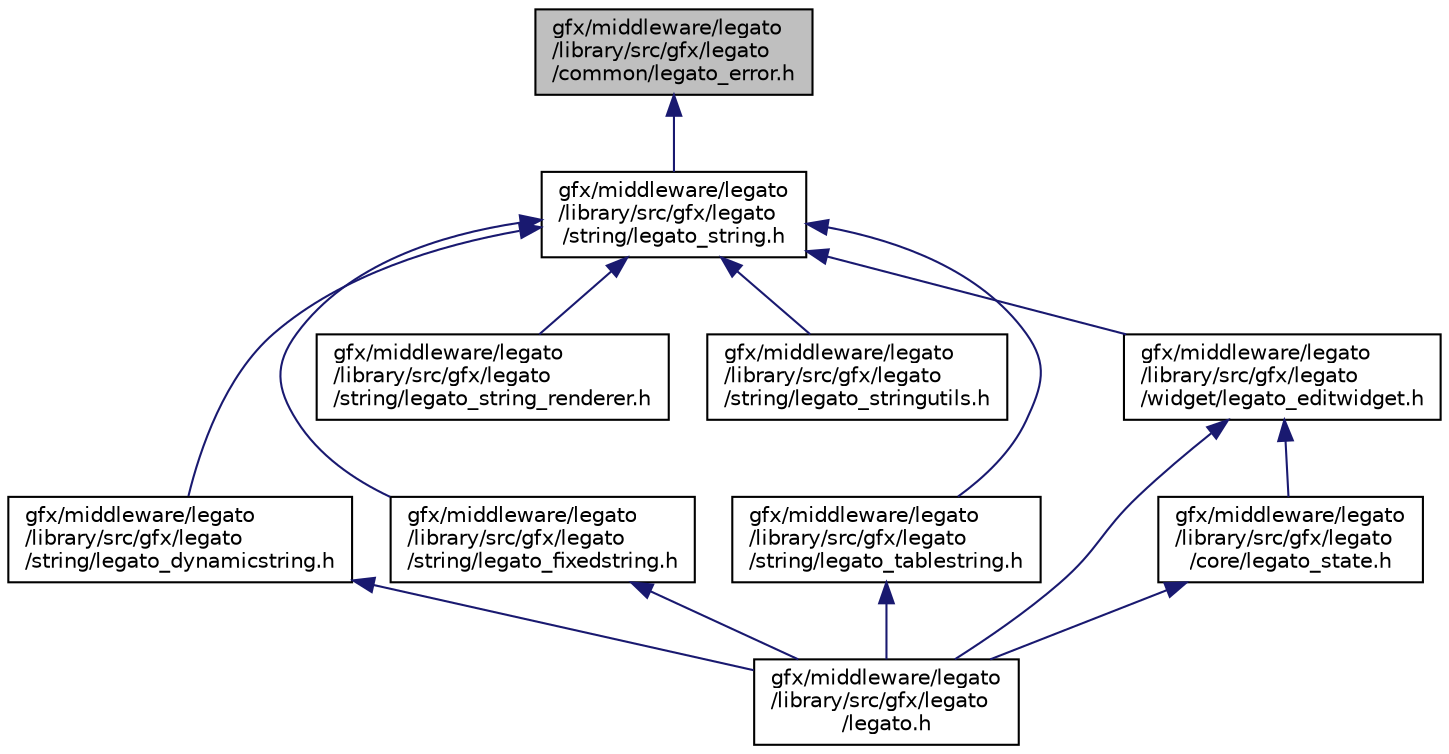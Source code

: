 digraph "gfx/middleware/legato/library/src/gfx/legato/common/legato_error.h"
{
 // LATEX_PDF_SIZE
  edge [fontname="Helvetica",fontsize="10",labelfontname="Helvetica",labelfontsize="10"];
  node [fontname="Helvetica",fontsize="10",shape=record];
  Node1 [label="gfx/middleware/legato\l/library/src/gfx/legato\l/common/legato_error.h",height=0.2,width=0.4,color="black", fillcolor="grey75", style="filled", fontcolor="black",tooltip="Error functions, macros and definitions."];
  Node1 -> Node2 [dir="back",color="midnightblue",fontsize="10",style="solid",fontname="Helvetica"];
  Node2 [label="gfx/middleware/legato\l/library/src/gfx/legato\l/string/legato_string.h",height=0.2,width=0.4,color="black", fillcolor="white", style="filled",URL="$legato__string_8h.html",tooltip="Fixed string functions and definitions."];
  Node2 -> Node3 [dir="back",color="midnightblue",fontsize="10",style="solid",fontname="Helvetica"];
  Node3 [label="gfx/middleware/legato\l/library/src/gfx/legato\l/string/legato_dynamicstring.h",height=0.2,width=0.4,color="black", fillcolor="white", style="filled",URL="$legato__dynamicstring_8h.html",tooltip="Dynamic string functions and definitions."];
  Node3 -> Node4 [dir="back",color="midnightblue",fontsize="10",style="solid",fontname="Helvetica"];
  Node4 [label="gfx/middleware/legato\l/library/src/gfx/legato\l/legato.h",height=0.2,width=0.4,color="black", fillcolor="white", style="filled",URL="$legato_8h.html",tooltip="The header file joins all header files used in the graphics object library."];
  Node2 -> Node5 [dir="back",color="midnightblue",fontsize="10",style="solid",fontname="Helvetica"];
  Node5 [label="gfx/middleware/legato\l/library/src/gfx/legato\l/string/legato_fixedstring.h",height=0.2,width=0.4,color="black", fillcolor="white", style="filled",URL="$legato__fixedstring_8h.html",tooltip="Fixed string functions and definitions."];
  Node5 -> Node4 [dir="back",color="midnightblue",fontsize="10",style="solid",fontname="Helvetica"];
  Node2 -> Node6 [dir="back",color="midnightblue",fontsize="10",style="solid",fontname="Helvetica"];
  Node6 [label="gfx/middleware/legato\l/library/src/gfx/legato\l/string/legato_string_renderer.h",height=0.2,width=0.4,color="black", fillcolor="white", style="filled",URL="$legato__string__renderer_8h.html",tooltip="String Renderer."];
  Node2 -> Node7 [dir="back",color="midnightblue",fontsize="10",style="solid",fontname="Helvetica"];
  Node7 [label="gfx/middleware/legato\l/library/src/gfx/legato\l/string/legato_stringutils.h",height=0.2,width=0.4,color="black", fillcolor="white", style="filled",URL="$legato__stringutils_8h.html",tooltip="String utility functions and definitions."];
  Node2 -> Node8 [dir="back",color="midnightblue",fontsize="10",style="solid",fontname="Helvetica"];
  Node8 [label="gfx/middleware/legato\l/library/src/gfx/legato\l/string/legato_tablestring.h",height=0.2,width=0.4,color="black", fillcolor="white", style="filled",URL="$legato__tablestring_8h_source.html",tooltip=" "];
  Node8 -> Node4 [dir="back",color="midnightblue",fontsize="10",style="solid",fontname="Helvetica"];
  Node2 -> Node9 [dir="back",color="midnightblue",fontsize="10",style="solid",fontname="Helvetica"];
  Node9 [label="gfx/middleware/legato\l/library/src/gfx/legato\l/widget/legato_editwidget.h",height=0.2,width=0.4,color="black", fillcolor="white", style="filled",URL="$legato__editwidget_8h.html",tooltip="Edit widget functions and definitions."];
  Node9 -> Node10 [dir="back",color="midnightblue",fontsize="10",style="solid",fontname="Helvetica"];
  Node10 [label="gfx/middleware/legato\l/library/src/gfx/legato\l/core/legato_state.h",height=0.2,width=0.4,color="black", fillcolor="white", style="filled",URL="$legato__state_8h.html",tooltip=" "];
  Node10 -> Node4 [dir="back",color="midnightblue",fontsize="10",style="solid",fontname="Helvetica"];
  Node9 -> Node4 [dir="back",color="midnightblue",fontsize="10",style="solid",fontname="Helvetica"];
}
